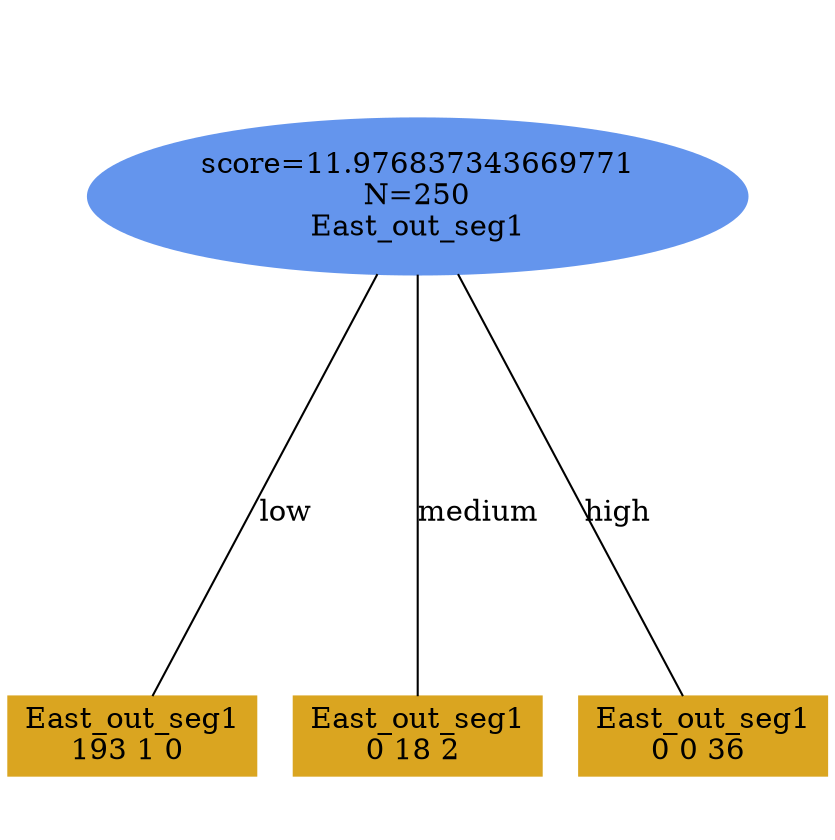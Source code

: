 digraph "DD" {
size = "7.5,10"
ratio=1.0;
center = true;
edge [dir = none];
{ rank = same; node [shape=ellipse, style=filled, color=cornflowerblue];"4275" [label="score=11.976837343669771\nN=250\nEast_out_seg1"];}
{ rank = same; node [shape=box, style=filled, color=goldenrod];"4276" [label="East_out_seg1\n193 1 0 "];}
{ rank = same; node [shape=box, style=filled, color=goldenrod];"4277" [label="East_out_seg1\n0 18 2 "];}
{ rank = same; node [shape=box, style=filled, color=goldenrod];"4278" [label="East_out_seg1\n0 0 36 "];}
"4275" -> "4276" [label = "low"];
"4275" -> "4277" [label = "medium"];
"4275" -> "4278" [label = "high"];

}